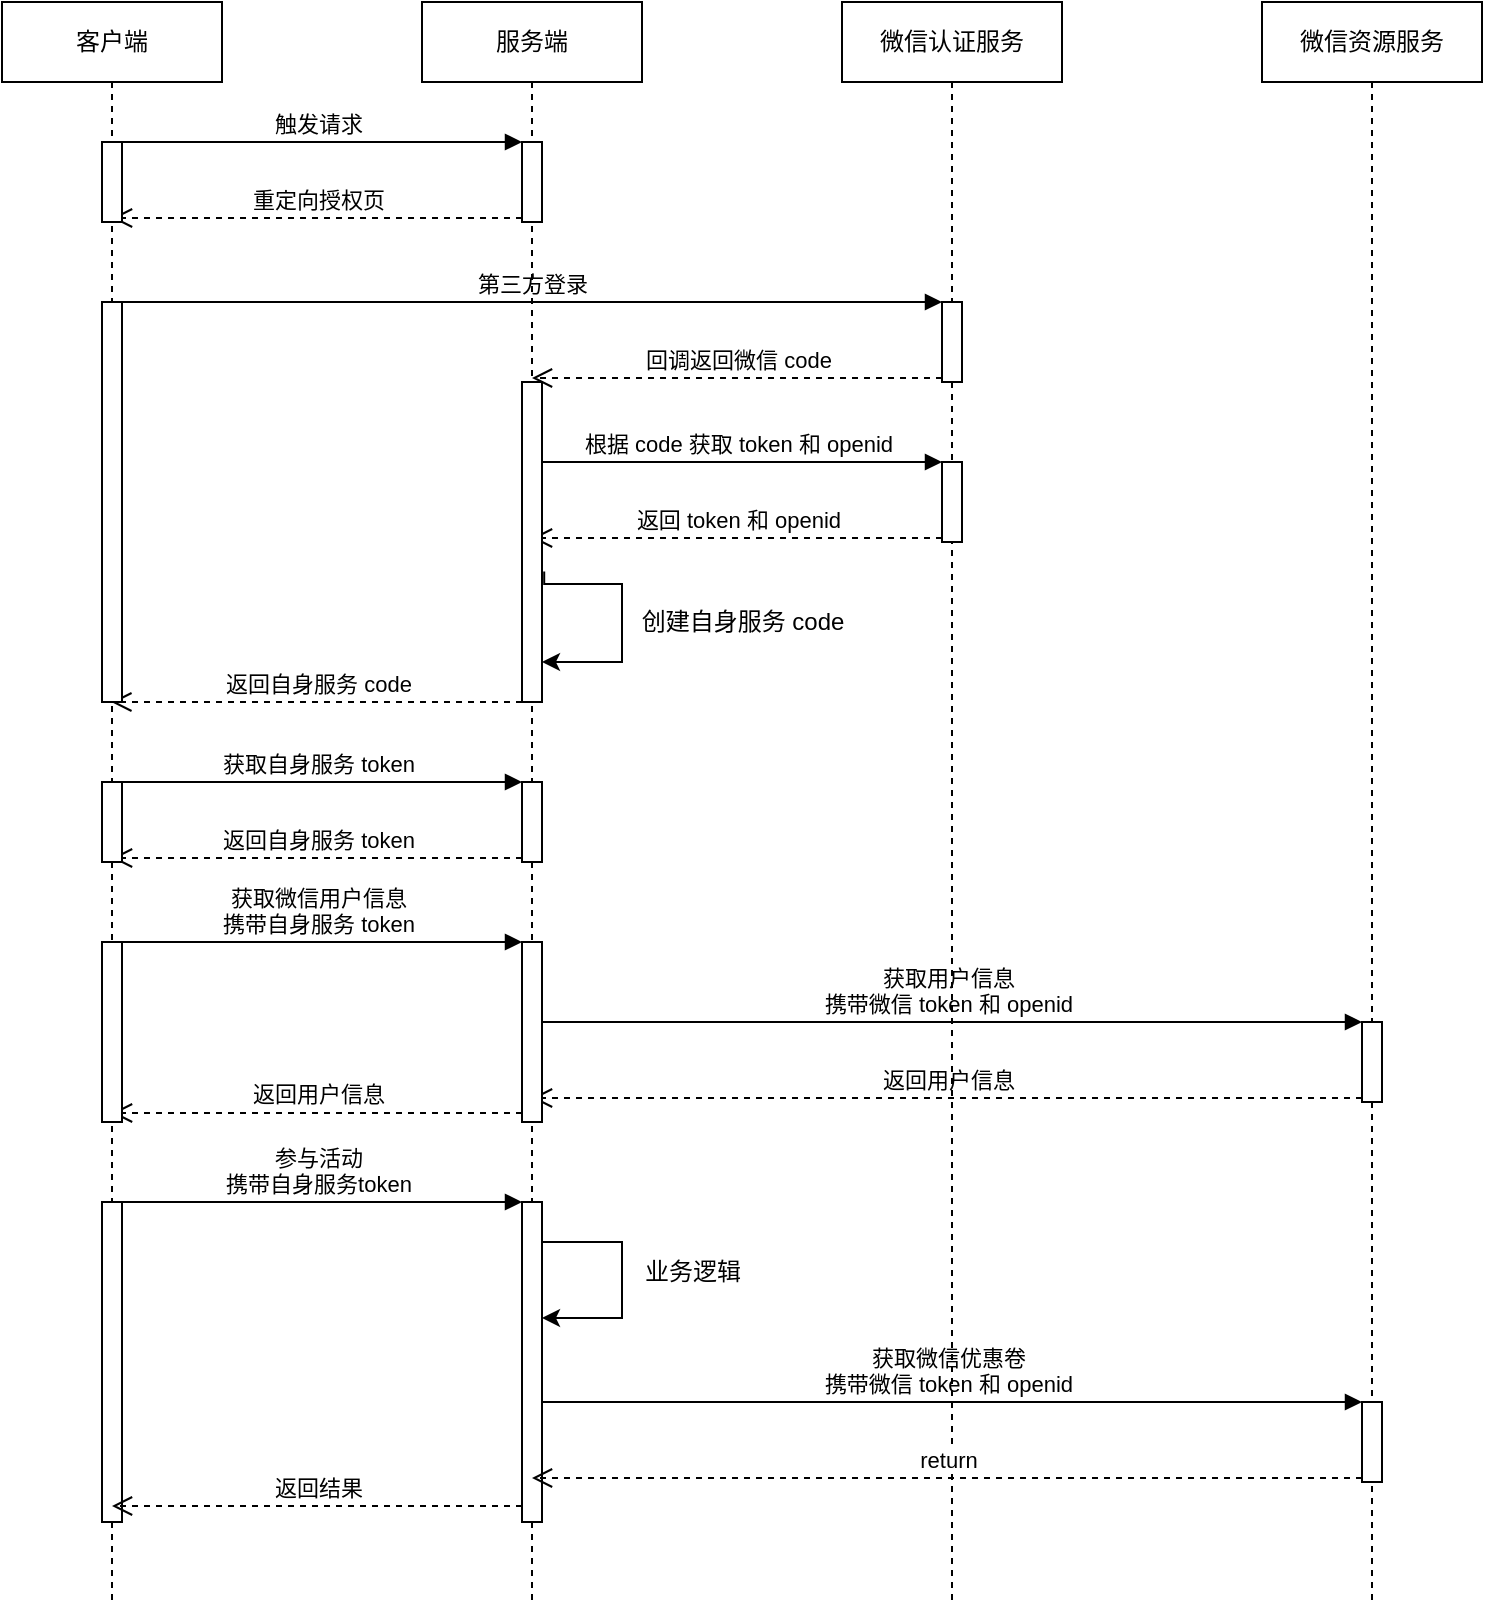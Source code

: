 <mxfile version="20.5.3" type="github">
  <diagram id="CVpFJR9pGLpHTyntyMCX" name="Page-1">
    <mxGraphModel dx="865" dy="456" grid="1" gridSize="10" guides="1" tooltips="1" connect="1" arrows="1" fold="1" page="1" pageScale="1" pageWidth="1000" pageHeight="1000" math="0" shadow="0">
      <root>
        <mxCell id="0" />
        <mxCell id="1" parent="0" />
        <mxCell id="fPC_-fTJY8qZfTLBqXyc-53" value="获取微信优惠卷&lt;br&gt;携带微信 token 和 openid" style="html=1;verticalAlign=bottom;endArrow=block;entryX=0;entryY=0;rounded=0;" edge="1" target="fPC_-fTJY8qZfTLBqXyc-52" parent="1" source="fPC_-fTJY8qZfTLBqXyc-5">
          <mxGeometry relative="1" as="geometry">
            <mxPoint x="680" y="740" as="sourcePoint" />
          </mxGeometry>
        </mxCell>
        <mxCell id="fPC_-fTJY8qZfTLBqXyc-40" value="返回用户信息" style="html=1;verticalAlign=bottom;endArrow=open;dashed=1;endSize=8;exitX=0;exitY=0.95;rounded=0;" edge="1" source="fPC_-fTJY8qZfTLBqXyc-38" parent="1" target="fPC_-fTJY8qZfTLBqXyc-4">
          <mxGeometry relative="1" as="geometry">
            <mxPoint x="230" y="653" as="targetPoint" />
          </mxGeometry>
        </mxCell>
        <mxCell id="fPC_-fTJY8qZfTLBqXyc-44" value="返回用户信息" style="html=1;verticalAlign=bottom;endArrow=open;dashed=1;endSize=8;exitX=0;exitY=0.95;rounded=0;" edge="1" source="fPC_-fTJY8qZfTLBqXyc-42" parent="1" target="fPC_-fTJY8qZfTLBqXyc-5">
          <mxGeometry relative="1" as="geometry">
            <mxPoint x="680" y="626" as="targetPoint" />
          </mxGeometry>
        </mxCell>
        <mxCell id="fPC_-fTJY8qZfTLBqXyc-43" value="获取用户信息&lt;br&gt;携带微信 token 和 openid" style="html=1;verticalAlign=bottom;endArrow=block;entryX=0;entryY=0;rounded=0;" edge="1" target="fPC_-fTJY8qZfTLBqXyc-42" parent="1" source="fPC_-fTJY8qZfTLBqXyc-5">
          <mxGeometry relative="1" as="geometry">
            <mxPoint x="680" y="550" as="sourcePoint" />
          </mxGeometry>
        </mxCell>
        <mxCell id="fPC_-fTJY8qZfTLBqXyc-35" value="返回自身服务 token" style="html=1;verticalAlign=bottom;endArrow=open;dashed=1;endSize=8;exitX=0;exitY=0.95;rounded=0;" edge="1" source="fPC_-fTJY8qZfTLBqXyc-33" parent="1" target="fPC_-fTJY8qZfTLBqXyc-4">
          <mxGeometry relative="1" as="geometry">
            <mxPoint x="260" y="506" as="targetPoint" />
          </mxGeometry>
        </mxCell>
        <mxCell id="fPC_-fTJY8qZfTLBqXyc-6" value="微信认证服务" style="shape=umlLifeline;perimeter=lifelinePerimeter;whiteSpace=wrap;html=1;container=1;collapsible=0;recursiveResize=0;outlineConnect=0;" vertex="1" parent="1">
          <mxGeometry x="490" y="40" width="110" height="800" as="geometry" />
        </mxCell>
        <mxCell id="fPC_-fTJY8qZfTLBqXyc-22" value="" style="html=1;points=[];perimeter=orthogonalPerimeter;" vertex="1" parent="fPC_-fTJY8qZfTLBqXyc-6">
          <mxGeometry x="50" y="150" width="10" height="40" as="geometry" />
        </mxCell>
        <mxCell id="fPC_-fTJY8qZfTLBqXyc-27" value="" style="html=1;points=[];perimeter=orthogonalPerimeter;" vertex="1" parent="fPC_-fTJY8qZfTLBqXyc-6">
          <mxGeometry x="50" y="230" width="10" height="40" as="geometry" />
        </mxCell>
        <mxCell id="fPC_-fTJY8qZfTLBqXyc-7" value="微信资源服务" style="shape=umlLifeline;perimeter=lifelinePerimeter;whiteSpace=wrap;html=1;container=1;collapsible=0;recursiveResize=0;outlineConnect=0;" vertex="1" parent="1">
          <mxGeometry x="700" y="40" width="110" height="800" as="geometry" />
        </mxCell>
        <mxCell id="fPC_-fTJY8qZfTLBqXyc-42" value="" style="html=1;points=[];perimeter=orthogonalPerimeter;" vertex="1" parent="fPC_-fTJY8qZfTLBqXyc-7">
          <mxGeometry x="50" y="510" width="10" height="40" as="geometry" />
        </mxCell>
        <mxCell id="fPC_-fTJY8qZfTLBqXyc-52" value="" style="html=1;points=[];perimeter=orthogonalPerimeter;" vertex="1" parent="fPC_-fTJY8qZfTLBqXyc-7">
          <mxGeometry x="50" y="700" width="10" height="40" as="geometry" />
        </mxCell>
        <mxCell id="fPC_-fTJY8qZfTLBqXyc-14" value="触发请求" style="html=1;verticalAlign=bottom;endArrow=block;entryX=0;entryY=0;rounded=0;" edge="1" target="fPC_-fTJY8qZfTLBqXyc-13" parent="1" source="fPC_-fTJY8qZfTLBqXyc-4">
          <mxGeometry relative="1" as="geometry">
            <mxPoint x="260" y="110" as="sourcePoint" />
          </mxGeometry>
        </mxCell>
        <mxCell id="fPC_-fTJY8qZfTLBqXyc-15" value="重定向授权页" style="html=1;verticalAlign=bottom;endArrow=open;dashed=1;endSize=8;exitX=0;exitY=0.95;rounded=0;" edge="1" source="fPC_-fTJY8qZfTLBqXyc-13" parent="1" target="fPC_-fTJY8qZfTLBqXyc-4">
          <mxGeometry relative="1" as="geometry">
            <mxPoint x="260" y="186" as="targetPoint" />
          </mxGeometry>
        </mxCell>
        <mxCell id="fPC_-fTJY8qZfTLBqXyc-23" value="第三方登录" style="html=1;verticalAlign=bottom;endArrow=block;entryX=0;entryY=0;rounded=0;" edge="1" target="fPC_-fTJY8qZfTLBqXyc-22" parent="1" source="fPC_-fTJY8qZfTLBqXyc-21">
          <mxGeometry relative="1" as="geometry">
            <mxPoint x="470" y="170" as="sourcePoint" />
          </mxGeometry>
        </mxCell>
        <mxCell id="fPC_-fTJY8qZfTLBqXyc-24" value="回调返回微信 code" style="html=1;verticalAlign=bottom;endArrow=open;dashed=1;endSize=8;exitX=0;exitY=0.95;rounded=0;" edge="1" source="fPC_-fTJY8qZfTLBqXyc-22" parent="1" target="fPC_-fTJY8qZfTLBqXyc-5">
          <mxGeometry relative="1" as="geometry">
            <mxPoint x="470" y="246" as="targetPoint" />
          </mxGeometry>
        </mxCell>
        <mxCell id="fPC_-fTJY8qZfTLBqXyc-28" value="根据 code 获取 token 和 openid" style="html=1;verticalAlign=bottom;endArrow=block;entryX=0;entryY=0;rounded=0;" edge="1" target="fPC_-fTJY8qZfTLBqXyc-27" parent="1" source="fPC_-fTJY8qZfTLBqXyc-5">
          <mxGeometry relative="1" as="geometry">
            <mxPoint x="470" y="270" as="sourcePoint" />
          </mxGeometry>
        </mxCell>
        <mxCell id="fPC_-fTJY8qZfTLBqXyc-29" value="返回 token 和 openid" style="html=1;verticalAlign=bottom;endArrow=open;dashed=1;endSize=8;exitX=0;exitY=0.95;rounded=0;" edge="1" source="fPC_-fTJY8qZfTLBqXyc-27" parent="1" target="fPC_-fTJY8qZfTLBqXyc-5">
          <mxGeometry relative="1" as="geometry">
            <mxPoint x="470" y="346" as="targetPoint" />
          </mxGeometry>
        </mxCell>
        <mxCell id="fPC_-fTJY8qZfTLBqXyc-5" value="服务端" style="shape=umlLifeline;perimeter=lifelinePerimeter;whiteSpace=wrap;html=1;container=1;collapsible=0;recursiveResize=0;outlineConnect=0;" vertex="1" parent="1">
          <mxGeometry x="280" y="40" width="110" height="800" as="geometry" />
        </mxCell>
        <mxCell id="fPC_-fTJY8qZfTLBqXyc-13" value="" style="html=1;points=[];perimeter=orthogonalPerimeter;" vertex="1" parent="fPC_-fTJY8qZfTLBqXyc-5">
          <mxGeometry x="50" y="70" width="10" height="40" as="geometry" />
        </mxCell>
        <mxCell id="fPC_-fTJY8qZfTLBqXyc-25" value="" style="html=1;points=[];perimeter=orthogonalPerimeter;" vertex="1" parent="fPC_-fTJY8qZfTLBqXyc-5">
          <mxGeometry x="50" y="190" width="10" height="160" as="geometry" />
        </mxCell>
        <mxCell id="fPC_-fTJY8qZfTLBqXyc-30" style="edgeStyle=orthogonalEdgeStyle;rounded=0;orthogonalLoop=1;jettySize=auto;html=1;exitX=1.11;exitY=0.592;exitDx=0;exitDy=0;exitPerimeter=0;" edge="1" parent="fPC_-fTJY8qZfTLBqXyc-5" source="fPC_-fTJY8qZfTLBqXyc-25" target="fPC_-fTJY8qZfTLBqXyc-25">
          <mxGeometry relative="1" as="geometry">
            <Array as="points">
              <mxPoint x="100" y="291" />
              <mxPoint x="100" y="330" />
            </Array>
          </mxGeometry>
        </mxCell>
        <mxCell id="fPC_-fTJY8qZfTLBqXyc-32" value="返回自身服务 code" style="html=1;verticalAlign=bottom;endArrow=open;dashed=1;endSize=8;exitX=0;exitY=0.95;rounded=0;" edge="1" parent="fPC_-fTJY8qZfTLBqXyc-5">
          <mxGeometry relative="1" as="geometry">
            <mxPoint x="-155.333" y="350" as="targetPoint" />
            <mxPoint x="50" y="350" as="sourcePoint" />
          </mxGeometry>
        </mxCell>
        <mxCell id="fPC_-fTJY8qZfTLBqXyc-33" value="" style="html=1;points=[];perimeter=orthogonalPerimeter;" vertex="1" parent="fPC_-fTJY8qZfTLBqXyc-5">
          <mxGeometry x="50" y="390" width="10" height="40" as="geometry" />
        </mxCell>
        <mxCell id="fPC_-fTJY8qZfTLBqXyc-38" value="" style="html=1;points=[];perimeter=orthogonalPerimeter;" vertex="1" parent="fPC_-fTJY8qZfTLBqXyc-5">
          <mxGeometry x="50" y="470" width="10" height="90" as="geometry" />
        </mxCell>
        <mxCell id="fPC_-fTJY8qZfTLBqXyc-45" value="" style="html=1;points=[];perimeter=orthogonalPerimeter;" vertex="1" parent="fPC_-fTJY8qZfTLBqXyc-5">
          <mxGeometry x="50" y="600" width="10" height="160" as="geometry" />
        </mxCell>
        <mxCell id="fPC_-fTJY8qZfTLBqXyc-49" style="edgeStyle=orthogonalEdgeStyle;rounded=0;orthogonalLoop=1;jettySize=auto;html=1;" edge="1" parent="fPC_-fTJY8qZfTLBqXyc-5" source="fPC_-fTJY8qZfTLBqXyc-45">
          <mxGeometry relative="1" as="geometry">
            <mxPoint x="60" y="658" as="targetPoint" />
            <Array as="points">
              <mxPoint x="100" y="620" />
              <mxPoint x="100" y="658" />
            </Array>
          </mxGeometry>
        </mxCell>
        <mxCell id="fPC_-fTJY8qZfTLBqXyc-4" value="客户端" style="shape=umlLifeline;perimeter=lifelinePerimeter;whiteSpace=wrap;html=1;container=1;collapsible=0;recursiveResize=0;outlineConnect=0;" vertex="1" parent="1">
          <mxGeometry x="70" y="40" width="110" height="800" as="geometry" />
        </mxCell>
        <mxCell id="fPC_-fTJY8qZfTLBqXyc-21" value="" style="html=1;points=[];perimeter=orthogonalPerimeter;" vertex="1" parent="fPC_-fTJY8qZfTLBqXyc-4">
          <mxGeometry x="50" y="150" width="10" height="200" as="geometry" />
        </mxCell>
        <mxCell id="fPC_-fTJY8qZfTLBqXyc-20" value="" style="html=1;points=[];perimeter=orthogonalPerimeter;" vertex="1" parent="fPC_-fTJY8qZfTLBqXyc-4">
          <mxGeometry x="50" y="70" width="10" height="40" as="geometry" />
        </mxCell>
        <mxCell id="fPC_-fTJY8qZfTLBqXyc-41" value="" style="html=1;points=[];perimeter=orthogonalPerimeter;" vertex="1" parent="fPC_-fTJY8qZfTLBqXyc-4">
          <mxGeometry x="50" y="470" width="10" height="90" as="geometry" />
        </mxCell>
        <mxCell id="fPC_-fTJY8qZfTLBqXyc-48" value="" style="html=1;points=[];perimeter=orthogonalPerimeter;" vertex="1" parent="fPC_-fTJY8qZfTLBqXyc-4">
          <mxGeometry x="50" y="600" width="10" height="160" as="geometry" />
        </mxCell>
        <mxCell id="fPC_-fTJY8qZfTLBqXyc-31" value="创建自身服务 code" style="text;html=1;align=center;verticalAlign=middle;resizable=0;points=[];autosize=1;strokeColor=none;fillColor=none;" vertex="1" parent="1">
          <mxGeometry x="380" y="335" width="120" height="30" as="geometry" />
        </mxCell>
        <mxCell id="fPC_-fTJY8qZfTLBqXyc-36" value="" style="html=1;points=[];perimeter=orthogonalPerimeter;" vertex="1" parent="1">
          <mxGeometry x="120" y="430" width="10" height="40" as="geometry" />
        </mxCell>
        <mxCell id="fPC_-fTJY8qZfTLBqXyc-34" value="获取自身服务 token" style="html=1;verticalAlign=bottom;endArrow=block;entryX=0;entryY=0;rounded=0;" edge="1" target="fPC_-fTJY8qZfTLBqXyc-33" parent="1" source="fPC_-fTJY8qZfTLBqXyc-4">
          <mxGeometry relative="1" as="geometry">
            <mxPoint x="260" y="430" as="sourcePoint" />
          </mxGeometry>
        </mxCell>
        <mxCell id="fPC_-fTJY8qZfTLBqXyc-39" value="获取微信用户信息&lt;br&gt;携带自身服务 token" style="html=1;verticalAlign=bottom;endArrow=block;entryX=0;entryY=0;rounded=0;" edge="1" target="fPC_-fTJY8qZfTLBqXyc-38" parent="1" source="fPC_-fTJY8qZfTLBqXyc-4">
          <mxGeometry relative="1" as="geometry">
            <mxPoint x="260" y="510" as="sourcePoint" />
          </mxGeometry>
        </mxCell>
        <mxCell id="fPC_-fTJY8qZfTLBqXyc-46" value="参与活动&lt;br&gt;携带自身服务token" style="html=1;verticalAlign=bottom;endArrow=block;entryX=0;entryY=0;rounded=0;" edge="1" target="fPC_-fTJY8qZfTLBqXyc-45" parent="1" source="fPC_-fTJY8qZfTLBqXyc-4">
          <mxGeometry relative="1" as="geometry">
            <mxPoint x="260" y="640" as="sourcePoint" />
          </mxGeometry>
        </mxCell>
        <mxCell id="fPC_-fTJY8qZfTLBqXyc-51" value="业务逻辑" style="text;html=1;align=center;verticalAlign=middle;resizable=0;points=[];autosize=1;strokeColor=none;fillColor=none;" vertex="1" parent="1">
          <mxGeometry x="380" y="660" width="70" height="30" as="geometry" />
        </mxCell>
        <mxCell id="fPC_-fTJY8qZfTLBqXyc-47" value="返回结果" style="html=1;verticalAlign=bottom;endArrow=open;dashed=1;endSize=8;exitX=0;exitY=0.95;rounded=0;" edge="1" source="fPC_-fTJY8qZfTLBqXyc-45" parent="1" target="fPC_-fTJY8qZfTLBqXyc-4">
          <mxGeometry relative="1" as="geometry">
            <mxPoint x="260" y="716" as="targetPoint" />
          </mxGeometry>
        </mxCell>
        <mxCell id="fPC_-fTJY8qZfTLBqXyc-54" value="return" style="html=1;verticalAlign=bottom;endArrow=open;dashed=1;endSize=8;exitX=0;exitY=0.95;rounded=0;" edge="1" source="fPC_-fTJY8qZfTLBqXyc-52" parent="1" target="fPC_-fTJY8qZfTLBqXyc-5">
          <mxGeometry relative="1" as="geometry">
            <mxPoint x="680" y="816" as="targetPoint" />
          </mxGeometry>
        </mxCell>
      </root>
    </mxGraphModel>
  </diagram>
</mxfile>
